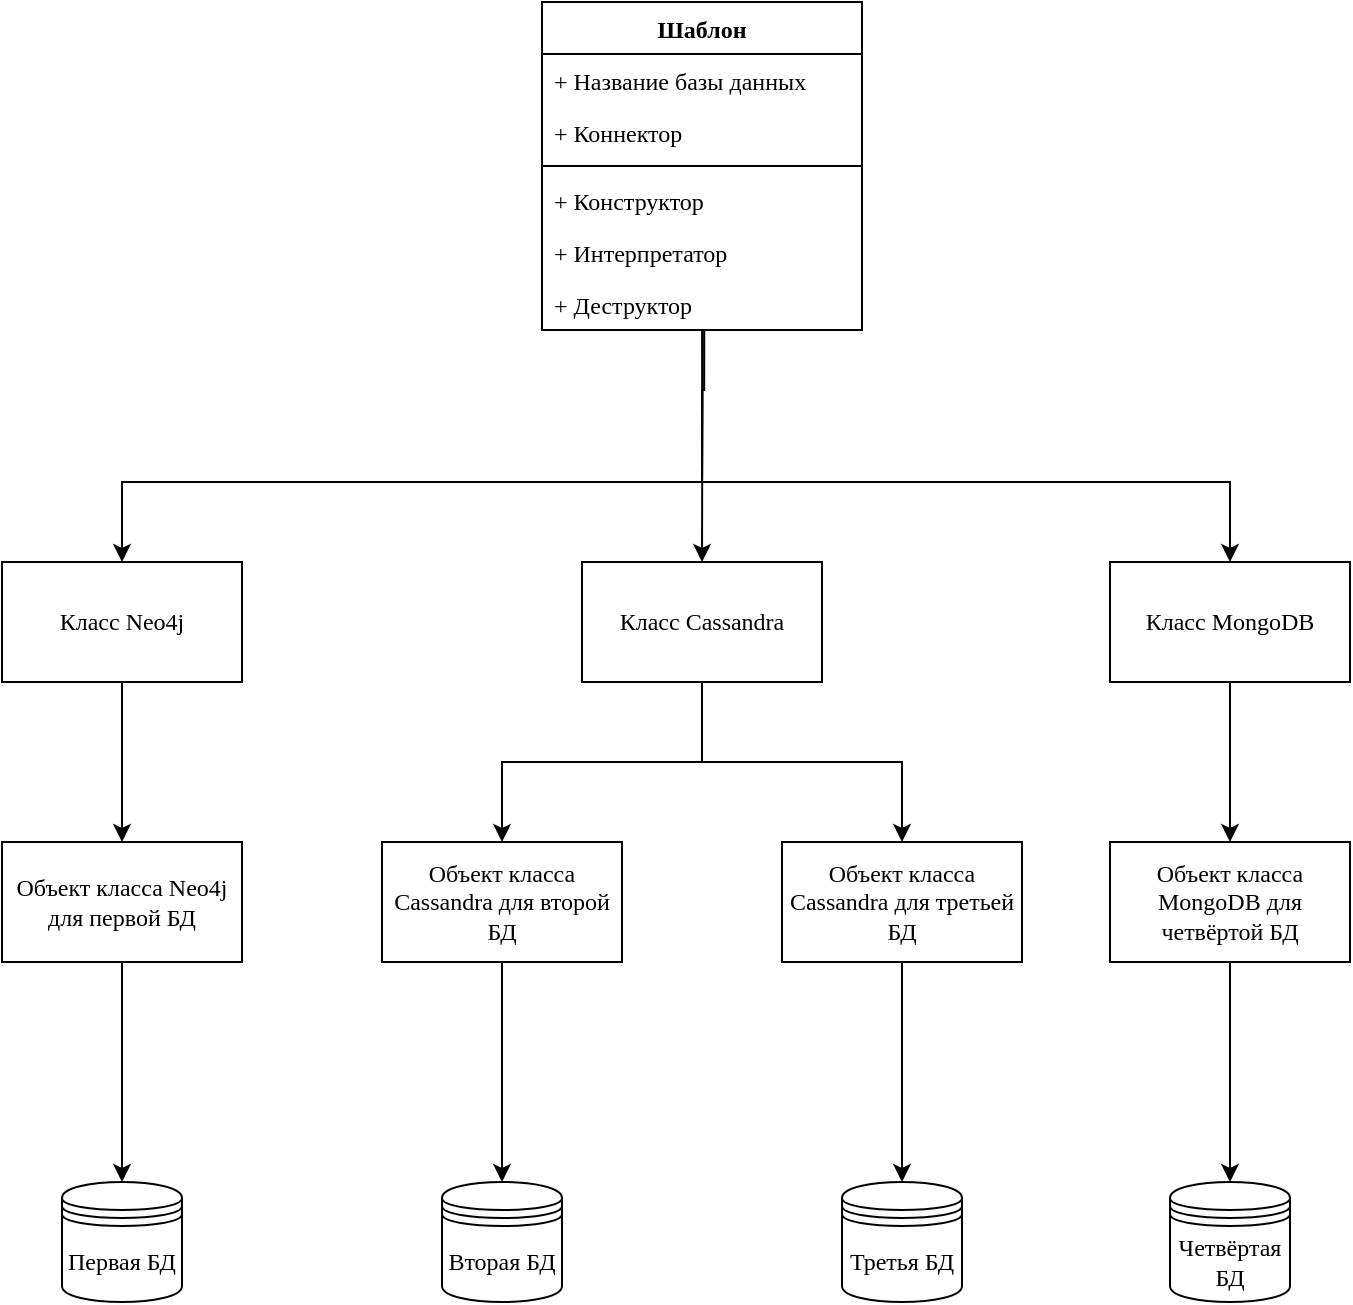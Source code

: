 <mxfile version="25.0.2">
  <diagram id="AGj8u7KbWZYXvCy549IO" name="Страница 1">
    <mxGraphModel dx="1925" dy="828" grid="1" gridSize="10" guides="1" tooltips="1" connect="1" arrows="1" fold="1" page="1" pageScale="1" pageWidth="827" pageHeight="1169" math="0" shadow="0">
      <root>
        <mxCell id="0" />
        <mxCell id="1" parent="0" />
        <mxCell id="yjZ2mlWo5bmXuse1FkNr-9" value="&lt;span style=&quot;&quot;&gt;Вторая БД&lt;/span&gt;" style="shape=datastore;whiteSpace=wrap;html=1;fontFamily=Times New Roman;fontSize=12;" parent="1" vertex="1">
          <mxGeometry x="20" y="710" width="60" height="60" as="geometry" />
        </mxCell>
        <mxCell id="yjZ2mlWo5bmXuse1FkNr-10" value="&lt;span style=&quot;&quot;&gt;Третья БД&lt;/span&gt;" style="shape=datastore;whiteSpace=wrap;html=1;fontFamily=Times New Roman;fontSize=12;" parent="1" vertex="1">
          <mxGeometry x="220" y="710" width="60" height="60" as="geometry" />
        </mxCell>
        <mxCell id="yjZ2mlWo5bmXuse1FkNr-11" value="&lt;span style=&quot;&quot;&gt;Четвёртая БД&lt;/span&gt;" style="shape=datastore;whiteSpace=wrap;html=1;fontFamily=Times New Roman;fontSize=12;" parent="1" vertex="1">
          <mxGeometry x="384" y="710" width="60" height="60" as="geometry" />
        </mxCell>
        <mxCell id="yjZ2mlWo5bmXuse1FkNr-30" style="edgeStyle=orthogonalEdgeStyle;rounded=0;orthogonalLoop=1;jettySize=auto;html=1;startArrow=none;startFill=0;fontFamily=Times New Roman;fontSize=12;entryX=0.5;entryY=0;entryDx=0;entryDy=0;exitX=0.501;exitY=0.989;exitDx=0;exitDy=0;exitPerimeter=0;" parent="1" source="ZTrqJtBLc9355WDBKkLT-14" target="yjZ2mlWo5bmXuse1FkNr-27" edge="1">
          <mxGeometry relative="1" as="geometry">
            <mxPoint x="215" y="320" as="sourcePoint" />
            <Array as="points">
              <mxPoint x="150" y="320" />
              <mxPoint x="150" y="320" />
            </Array>
          </mxGeometry>
        </mxCell>
        <mxCell id="yjZ2mlWo5bmXuse1FkNr-31" style="edgeStyle=orthogonalEdgeStyle;rounded=0;orthogonalLoop=1;jettySize=auto;html=1;startArrow=none;startFill=0;fontFamily=Times New Roman;fontSize=12;exitX=0.501;exitY=1.006;exitDx=0;exitDy=0;exitPerimeter=0;" parent="1" source="ZTrqJtBLc9355WDBKkLT-14" target="yjZ2mlWo5bmXuse1FkNr-28" edge="1">
          <mxGeometry relative="1" as="geometry">
            <Array as="points">
              <mxPoint x="150" y="316" />
              <mxPoint x="150" y="316" />
              <mxPoint x="150" y="360" />
              <mxPoint x="414" y="360" />
            </Array>
            <mxPoint x="215.034" y="320.0" as="sourcePoint" />
          </mxGeometry>
        </mxCell>
        <mxCell id="yjZ2mlWo5bmXuse1FkNr-32" style="edgeStyle=orthogonalEdgeStyle;rounded=0;orthogonalLoop=1;jettySize=auto;html=1;startArrow=none;startFill=0;fontFamily=Times New Roman;fontSize=12;exitX=0.507;exitY=1.001;exitDx=0;exitDy=0;exitPerimeter=0;" parent="1" source="ZTrqJtBLc9355WDBKkLT-14" target="yjZ2mlWo5bmXuse1FkNr-26" edge="1">
          <mxGeometry relative="1" as="geometry">
            <Array as="points">
              <mxPoint x="150" y="314" />
              <mxPoint x="150" y="360" />
              <mxPoint x="-140" y="360" />
            </Array>
            <mxPoint x="215.034" y="320.0" as="sourcePoint" />
          </mxGeometry>
        </mxCell>
        <mxCell id="yjZ2mlWo5bmXuse1FkNr-33" style="edgeStyle=orthogonalEdgeStyle;rounded=0;orthogonalLoop=1;jettySize=auto;html=1;startArrow=none;startFill=0;fontFamily=Times New Roman;fontSize=12;exitX=0.5;exitY=1;exitDx=0;exitDy=0;" parent="1" source="ZTrqJtBLc9355WDBKkLT-15" target="yjZ2mlWo5bmXuse1FkNr-29" edge="1">
          <mxGeometry relative="1" as="geometry" />
        </mxCell>
        <mxCell id="ZTrqJtBLc9355WDBKkLT-20" style="edgeStyle=orthogonalEdgeStyle;rounded=0;orthogonalLoop=1;jettySize=auto;html=1;startArrow=none;startFill=0;fontFamily=Times New Roman;" parent="1" source="yjZ2mlWo5bmXuse1FkNr-26" target="ZTrqJtBLc9355WDBKkLT-15" edge="1">
          <mxGeometry relative="1" as="geometry" />
        </mxCell>
        <mxCell id="yjZ2mlWo5bmXuse1FkNr-26" value="Класс Neo4j" style="rounded=0;whiteSpace=wrap;html=1;fontFamily=Times New Roman;fontSize=12;" parent="1" vertex="1">
          <mxGeometry x="-200" y="400" width="120" height="60" as="geometry" />
        </mxCell>
        <mxCell id="yjZ2mlWo5bmXuse1FkNr-34" style="edgeStyle=orthogonalEdgeStyle;rounded=0;orthogonalLoop=1;jettySize=auto;html=1;startArrow=none;startFill=0;fontFamily=Times New Roman;fontSize=12;exitX=0.5;exitY=1;exitDx=0;exitDy=0;" parent="1" source="ZTrqJtBLc9355WDBKkLT-19" target="yjZ2mlWo5bmXuse1FkNr-9" edge="1">
          <mxGeometry relative="1" as="geometry" />
        </mxCell>
        <mxCell id="yjZ2mlWo5bmXuse1FkNr-36" style="edgeStyle=orthogonalEdgeStyle;rounded=0;orthogonalLoop=1;jettySize=auto;html=1;startArrow=none;startFill=0;fontFamily=Times New Roman;fontSize=12;exitX=0.5;exitY=1;exitDx=0;exitDy=0;" parent="1" source="ZTrqJtBLc9355WDBKkLT-16" target="yjZ2mlWo5bmXuse1FkNr-10" edge="1">
          <mxGeometry relative="1" as="geometry" />
        </mxCell>
        <mxCell id="ZTrqJtBLc9355WDBKkLT-21" style="edgeStyle=orthogonalEdgeStyle;rounded=0;orthogonalLoop=1;jettySize=auto;html=1;entryX=0.5;entryY=0;entryDx=0;entryDy=0;startArrow=none;startFill=0;fontFamily=Times New Roman;" parent="1" source="yjZ2mlWo5bmXuse1FkNr-27" target="ZTrqJtBLc9355WDBKkLT-19" edge="1">
          <mxGeometry relative="1" as="geometry" />
        </mxCell>
        <mxCell id="ZTrqJtBLc9355WDBKkLT-22" style="edgeStyle=orthogonalEdgeStyle;rounded=0;orthogonalLoop=1;jettySize=auto;html=1;startArrow=none;startFill=0;exitX=0.5;exitY=1;exitDx=0;exitDy=0;fontFamily=Times New Roman;" parent="1" source="yjZ2mlWo5bmXuse1FkNr-27" target="ZTrqJtBLc9355WDBKkLT-16" edge="1">
          <mxGeometry relative="1" as="geometry">
            <Array as="points">
              <mxPoint x="150" y="500" />
              <mxPoint x="250" y="500" />
            </Array>
          </mxGeometry>
        </mxCell>
        <mxCell id="yjZ2mlWo5bmXuse1FkNr-27" value="&lt;span style=&quot;&quot;&gt;Класс Cassandra&lt;/span&gt;" style="rounded=0;whiteSpace=wrap;html=1;fontFamily=Times New Roman;fontSize=12;" parent="1" vertex="1">
          <mxGeometry x="90" y="400" width="120" height="60" as="geometry" />
        </mxCell>
        <mxCell id="yjZ2mlWo5bmXuse1FkNr-37" style="edgeStyle=orthogonalEdgeStyle;rounded=0;orthogonalLoop=1;jettySize=auto;html=1;entryX=0.5;entryY=0;entryDx=0;entryDy=0;startArrow=none;startFill=0;fontFamily=Times New Roman;fontSize=12;" parent="1" source="ZTrqJtBLc9355WDBKkLT-17" target="yjZ2mlWo5bmXuse1FkNr-11" edge="1">
          <mxGeometry relative="1" as="geometry" />
        </mxCell>
        <mxCell id="ZTrqJtBLc9355WDBKkLT-23" style="edgeStyle=orthogonalEdgeStyle;rounded=0;orthogonalLoop=1;jettySize=auto;html=1;startArrow=none;startFill=0;fontFamily=Times New Roman;" parent="1" source="yjZ2mlWo5bmXuse1FkNr-28" target="ZTrqJtBLc9355WDBKkLT-17" edge="1">
          <mxGeometry relative="1" as="geometry" />
        </mxCell>
        <mxCell id="yjZ2mlWo5bmXuse1FkNr-28" value="&lt;span style=&quot;&quot;&gt;Класс MongoDB&lt;/span&gt;" style="rounded=0;whiteSpace=wrap;html=1;fontFamily=Times New Roman;fontSize=12;" parent="1" vertex="1">
          <mxGeometry x="354" y="400" width="120" height="60" as="geometry" />
        </mxCell>
        <mxCell id="yjZ2mlWo5bmXuse1FkNr-29" value="Первая БД" style="shape=datastore;whiteSpace=wrap;html=1;fontFamily=Times New Roman;fontSize=12;" parent="1" vertex="1">
          <mxGeometry x="-170" y="710" width="60" height="60" as="geometry" />
        </mxCell>
        <mxCell id="ZTrqJtBLc9355WDBKkLT-1" value="Шаблон" style="swimlane;fontStyle=1;align=center;verticalAlign=top;childLayout=stackLayout;horizontal=1;startSize=26;horizontalStack=0;resizeParent=1;resizeParentMax=0;resizeLast=0;collapsible=1;marginBottom=0;fontFamily=Times New Roman;" parent="1" vertex="1">
          <mxGeometry x="70" y="120" width="160" height="164" as="geometry" />
        </mxCell>
        <mxCell id="-TN4hjD6EvkrLh2vljJ--7" value="+ Название базы данных" style="text;strokeColor=none;fillColor=none;align=left;verticalAlign=top;spacingLeft=4;spacingRight=4;overflow=hidden;rotatable=0;points=[[0,0.5],[1,0.5]];portConstraint=eastwest;fontFamily=Times New Roman;" parent="ZTrqJtBLc9355WDBKkLT-1" vertex="1">
          <mxGeometry y="26" width="160" height="26" as="geometry" />
        </mxCell>
        <mxCell id="-TN4hjD6EvkrLh2vljJ--3" value="+ Коннектор" style="text;strokeColor=none;fillColor=none;align=left;verticalAlign=top;spacingLeft=4;spacingRight=4;overflow=hidden;rotatable=0;points=[[0,0.5],[1,0.5]];portConstraint=eastwest;fontFamily=Times New Roman;" parent="ZTrqJtBLc9355WDBKkLT-1" vertex="1">
          <mxGeometry y="52" width="160" height="26" as="geometry" />
        </mxCell>
        <mxCell id="ZTrqJtBLc9355WDBKkLT-3" value="" style="line;strokeWidth=1;fillColor=none;align=left;verticalAlign=middle;spacingTop=-1;spacingLeft=3;spacingRight=3;rotatable=0;labelPosition=right;points=[];portConstraint=eastwest;fontFamily=Times New Roman;" parent="ZTrqJtBLc9355WDBKkLT-1" vertex="1">
          <mxGeometry y="78" width="160" height="8" as="geometry" />
        </mxCell>
        <mxCell id="ZTrqJtBLc9355WDBKkLT-4" value="+ Конструктор" style="text;strokeColor=none;fillColor=none;align=left;verticalAlign=top;spacingLeft=4;spacingRight=4;overflow=hidden;rotatable=0;points=[[0,0.5],[1,0.5]];portConstraint=eastwest;fontFamily=Times New Roman;" parent="ZTrqJtBLc9355WDBKkLT-1" vertex="1">
          <mxGeometry y="86" width="160" height="26" as="geometry" />
        </mxCell>
        <mxCell id="ZTrqJtBLc9355WDBKkLT-7" value="+ Интерпретатор" style="text;strokeColor=none;fillColor=none;align=left;verticalAlign=top;spacingLeft=4;spacingRight=4;overflow=hidden;rotatable=0;points=[[0,0.5],[1,0.5]];portConstraint=eastwest;fontFamily=Times New Roman;" parent="ZTrqJtBLc9355WDBKkLT-1" vertex="1">
          <mxGeometry y="112" width="160" height="26" as="geometry" />
        </mxCell>
        <mxCell id="ZTrqJtBLc9355WDBKkLT-14" value="+ Деструктор" style="text;strokeColor=none;fillColor=none;align=left;verticalAlign=top;spacingLeft=4;spacingRight=4;overflow=hidden;rotatable=0;points=[[0,0.5],[1,0.5]];portConstraint=eastwest;fontFamily=Times New Roman;" parent="ZTrqJtBLc9355WDBKkLT-1" vertex="1">
          <mxGeometry y="138" width="160" height="26" as="geometry" />
        </mxCell>
        <mxCell id="ZTrqJtBLc9355WDBKkLT-15" value="Объект класса Neo4j для первой БД" style="rounded=0;whiteSpace=wrap;html=1;fontFamily=Times New Roman;" parent="1" vertex="1">
          <mxGeometry x="-200" y="540" width="120" height="60" as="geometry" />
        </mxCell>
        <mxCell id="ZTrqJtBLc9355WDBKkLT-16" value="Объект класса Cassandra для третьей БД" style="rounded=0;whiteSpace=wrap;html=1;fontFamily=Times New Roman;" parent="1" vertex="1">
          <mxGeometry x="190" y="540" width="120" height="60" as="geometry" />
        </mxCell>
        <mxCell id="ZTrqJtBLc9355WDBKkLT-17" value="Объект класса MongoDB для четвёртой БД" style="rounded=0;whiteSpace=wrap;html=1;fontFamily=Times New Roman;" parent="1" vertex="1">
          <mxGeometry x="354" y="540" width="120" height="60" as="geometry" />
        </mxCell>
        <mxCell id="ZTrqJtBLc9355WDBKkLT-19" value="Объект класса Cassandra для второй БД" style="rounded=0;whiteSpace=wrap;html=1;fontFamily=Times New Roman;" parent="1" vertex="1">
          <mxGeometry x="-10" y="540" width="120" height="60" as="geometry" />
        </mxCell>
      </root>
    </mxGraphModel>
  </diagram>
</mxfile>
